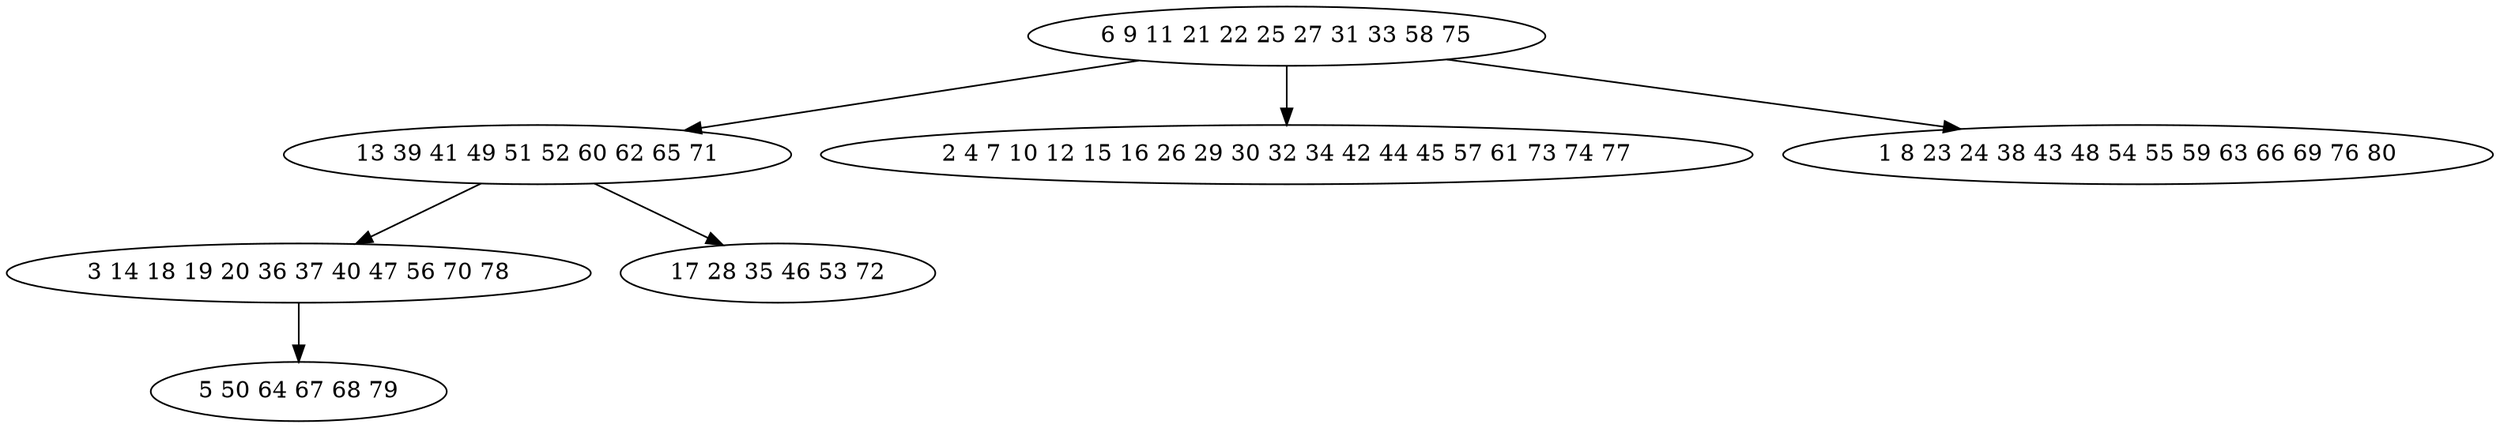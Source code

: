 digraph true_tree {
	"0" -> "1"
	"1" -> "2"
	"1" -> "3"
	"0" -> "4"
	"0" -> "5"
	"2" -> "6"
	"0" [label="6 9 11 21 22 25 27 31 33 58 75"];
	"1" [label="13 39 41 49 51 52 60 62 65 71"];
	"2" [label="3 14 18 19 20 36 37 40 47 56 70 78"];
	"3" [label="17 28 35 46 53 72"];
	"4" [label="2 4 7 10 12 15 16 26 29 30 32 34 42 44 45 57 61 73 74 77"];
	"5" [label="1 8 23 24 38 43 48 54 55 59 63 66 69 76 80"];
	"6" [label="5 50 64 67 68 79"];
}

